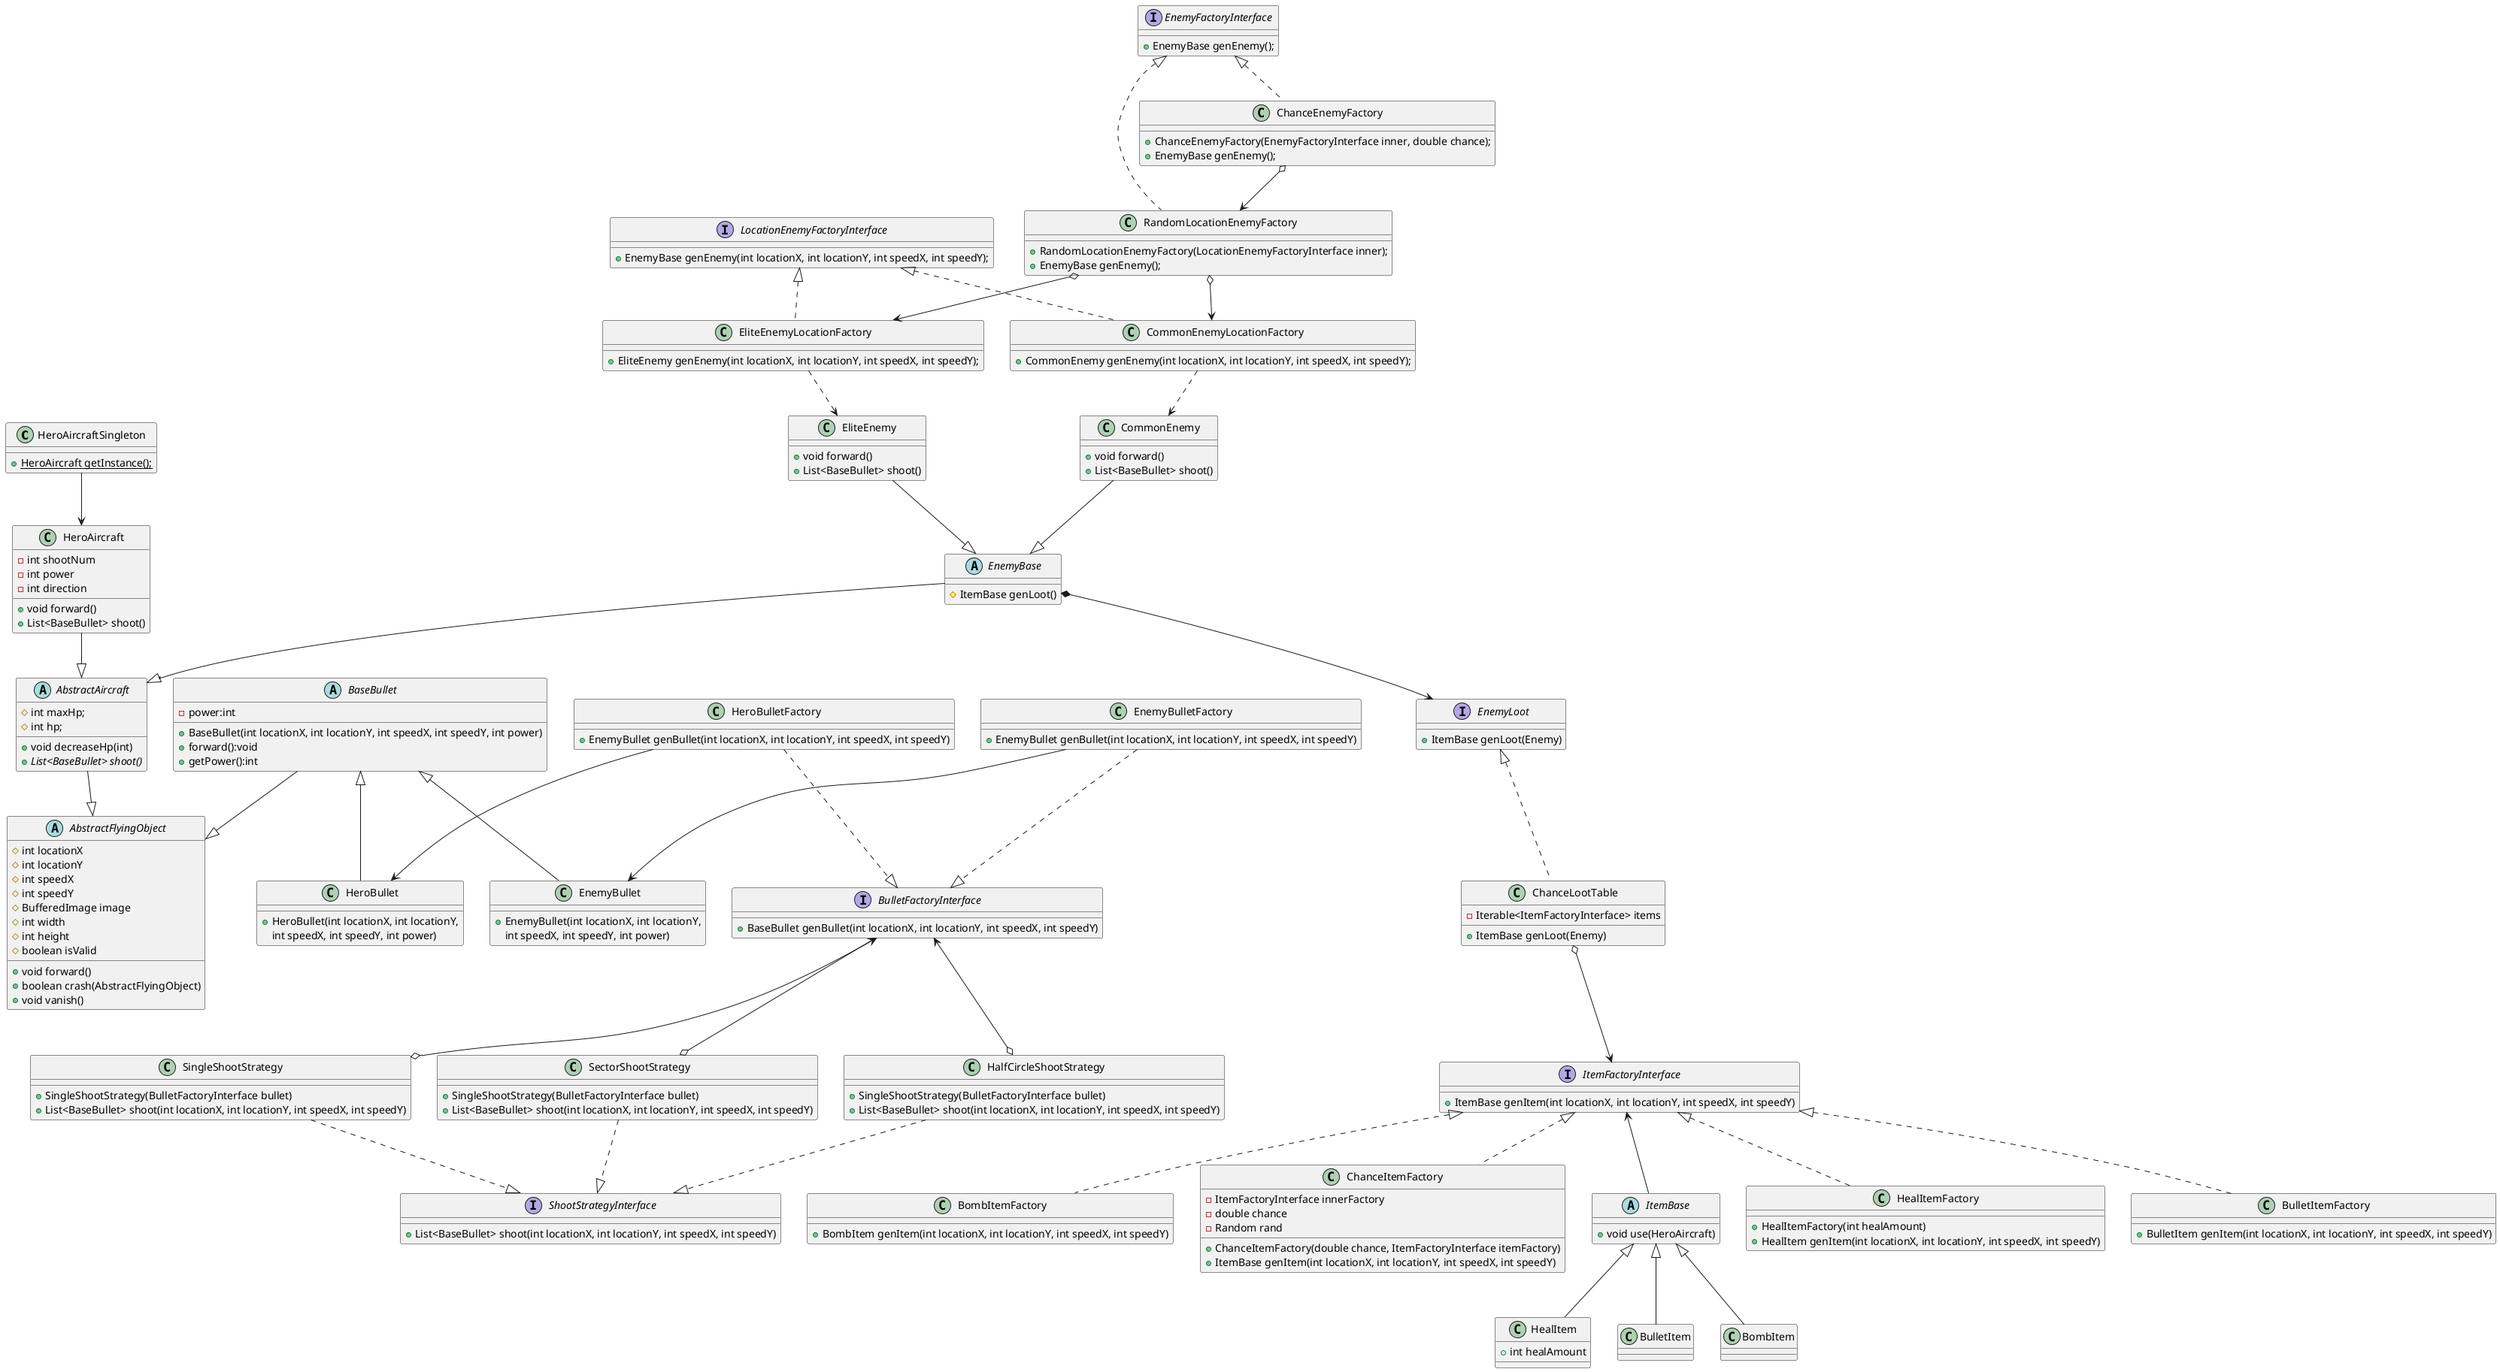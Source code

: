 @startuml
'https://plantuml.com/class-diagram

class HeroAircraftSingleton {
  + {static} HeroAircraft getInstance();
}

HeroAircraftSingleton --> HeroAircraft

abstract class AbstractFlyingObject {
  # int locationX
  # int locationY
  # int speedX
  # int speedY
  # BufferedImage image
  # int width
  # int height
  # boolean isValid
  + void forward()
  + boolean crash(AbstractFlyingObject)
  + void vanish()
}

abstract class AbstractAircraft {
  # int maxHp;
  # int hp;
  + void decreaseHp(int)
  + {abstract} List<BaseBullet> shoot()
}

abstract class EnemyBase {
  # ItemBase genLoot()
}

AbstractAircraft --|> AbstractFlyingObject

class HeroAircraft {
  - int shootNum
  - int power
  - int direction
  + void forward()
  + List<BaseBullet> shoot()
}

abstract class BaseBullet
{
    - power:int
    + BaseBullet(int locationX, int locationY, int speedX, int speedY, int power)
    + forward():void
	+ getPower():int
}

class HeroBullet {
    + HeroBullet(int locationX, int locationY,
     int speedX, int speedY, int power)
}


class EnemyBullet {
    + EnemyBullet(int locationX, int locationY,
     int speedX, int speedY, int power)
}

BaseBullet <|-- HeroBullet
BaseBullet <|-- EnemyBullet
BaseBullet --|> AbstractFlyingObject

HeroAircraft --|> AbstractAircraft

class CommonEnemy {
  + void forward()
  + List<BaseBullet> shoot()
}

class EliteEnemy {
  + void forward()
  + List<BaseBullet> shoot()
}

EnemyBase --|> AbstractAircraft

CommonEnemy --|> EnemyBase
EliteEnemy --|> EnemyBase

abstract class ItemBase {
  + void use(HeroAircraft)
}

class HealItem {
  + int healAmount
}
class HealItemFactory{
  + HealItemFactory(int healAmount)
  + HealItem genItem(int locationX, int locationY, int speedX, int speedY)
}
class BulletItem{}
class BulletItemFactory{
  + BulletItem genItem(int locationX, int locationY, int speedX, int speedY)
}
class BombItem{}
class BombItemFactory{
  + BombItem genItem(int locationX, int locationY, int speedX, int speedY)
}
interface ItemFactoryInterface{
  + ItemBase genItem(int locationX, int locationY, int speedX, int speedY)
}
class ChanceItemFactory{
  - ItemFactoryInterface innerFactory
  - double chance
  - Random rand
  + ChanceItemFactory(double chance, ItemFactoryInterface itemFactory)
  + ItemBase genItem(int locationX, int locationY, int speedX, int speedY)
}

ItemFactoryInterface <-- ItemBase

ItemBase <|-- HealItem
ItemBase <|-- BombItem
ItemBase <|-- BulletItem
ItemFactoryInterface <|.. ChanceItemFactory
ItemFactoryInterface <|.. HealItemFactory
ItemFactoryInterface <|.. BombItemFactory
ItemFactoryInterface <|.. BulletItemFactory

interface EnemyLoot {
  + ItemBase genLoot(Enemy)
}
EnemyBase *--> EnemyLoot
class ChanceLootTable {
  - Iterable<ItemFactoryInterface> items
  + ItemBase genLoot(Enemy)
}

interface LocationEnemyFactoryInterface {
  + EnemyBase genEnemy(int locationX, int locationY, int speedX, int speedY);
}

interface EnemyFactoryInterface {
  + EnemyBase genEnemy();
}

class CommonEnemyLocationFactory {
  + CommonEnemy genEnemy(int locationX, int locationY, int speedX, int speedY);
}

class EliteEnemyLocationFactory{
  + EliteEnemy genEnemy(int locationX, int locationY, int speedX, int speedY);
}

class RandomLocationEnemyFactory {
  + RandomLocationEnemyFactory(LocationEnemyFactoryInterface inner);
  + EnemyBase genEnemy();
}

class ChanceEnemyFactory {
  + ChanceEnemyFactory(EnemyFactoryInterface inner, double chance);
  + EnemyBase genEnemy();
}

EnemyFactoryInterface <|.. ChanceEnemyFactory
EnemyFactoryInterface <|.. RandomLocationEnemyFactory
LocationEnemyFactoryInterface <|.. CommonEnemyLocationFactory
LocationEnemyFactoryInterface <|.. EliteEnemyLocationFactory
RandomLocationEnemyFactory o--> CommonEnemyLocationFactory
RandomLocationEnemyFactory o--> EliteEnemyLocationFactory
ChanceEnemyFactory o--> RandomLocationEnemyFactory
CommonEnemyLocationFactory ..> CommonEnemy
EliteEnemyLocationFactory ..> EliteEnemy

EnemyLoot <|.. ChanceLootTable

ChanceLootTable o--> ItemFactoryInterface

EnemyBulletFactory --> EnemyBullet
HeroBulletFactory --> HeroBullet

interface BulletFactoryInterface {
  + BaseBullet genBullet(int locationX, int locationY, int speedX, int speedY)
}

EnemyBulletFactory ..|> BulletFactoryInterface
HeroBulletFactory ..|> BulletFactoryInterface

class EnemyBulletFactory {
  + EnemyBullet genBullet(int locationX, int locationY, int speedX, int speedY)
}

class HeroBulletFactory {
  + EnemyBullet genBullet(int locationX, int locationY, int speedX, int speedY)
}

interface ShootStrategyInterface {
  + List<BaseBullet> shoot(int locationX, int locationY, int speedX, int speedY)
}

class SingleShootStrategy {
  + SingleShootStrategy(BulletFactoryInterface bullet)
  + List<BaseBullet> shoot(int locationX, int locationY, int speedX, int speedY)
}
class SectorShootStrategy {
  + SingleShootStrategy(BulletFactoryInterface bullet)
  + List<BaseBullet> shoot(int locationX, int locationY, int speedX, int speedY)
}
class HalfCircleShootStrategy {
  + SingleShootStrategy(BulletFactoryInterface bullet)
  + List<BaseBullet> shoot(int locationX, int locationY, int speedX, int speedY)
}

SingleShootStrategy ..|> ShootStrategyInterface
SectorShootStrategy ..|> ShootStrategyInterface
HalfCircleShootStrategy ..|> ShootStrategyInterface
BulletFactoryInterface <--o SingleShootStrategy
BulletFactoryInterface <--o SectorShootStrategy
BulletFactoryInterface <--o HalfCircleShootStrategy
@enduml